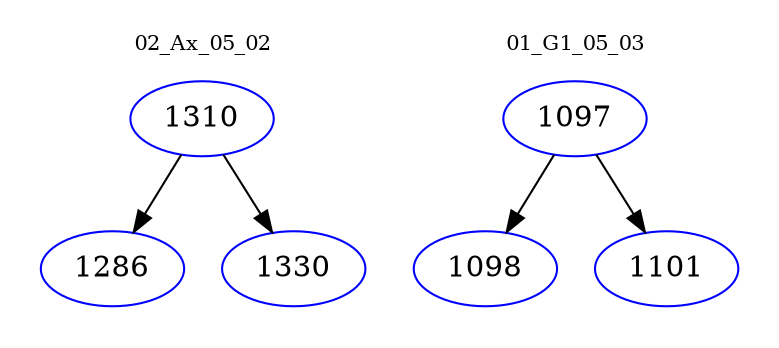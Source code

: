 digraph{
subgraph cluster_0 {
color = white
label = "02_Ax_05_02";
fontsize=10;
T0_1310 [label="1310", color="blue"]
T0_1310 -> T0_1286 [color="black"]
T0_1286 [label="1286", color="blue"]
T0_1310 -> T0_1330 [color="black"]
T0_1330 [label="1330", color="blue"]
}
subgraph cluster_1 {
color = white
label = "01_G1_05_03";
fontsize=10;
T1_1097 [label="1097", color="blue"]
T1_1097 -> T1_1098 [color="black"]
T1_1098 [label="1098", color="blue"]
T1_1097 -> T1_1101 [color="black"]
T1_1101 [label="1101", color="blue"]
}
}
